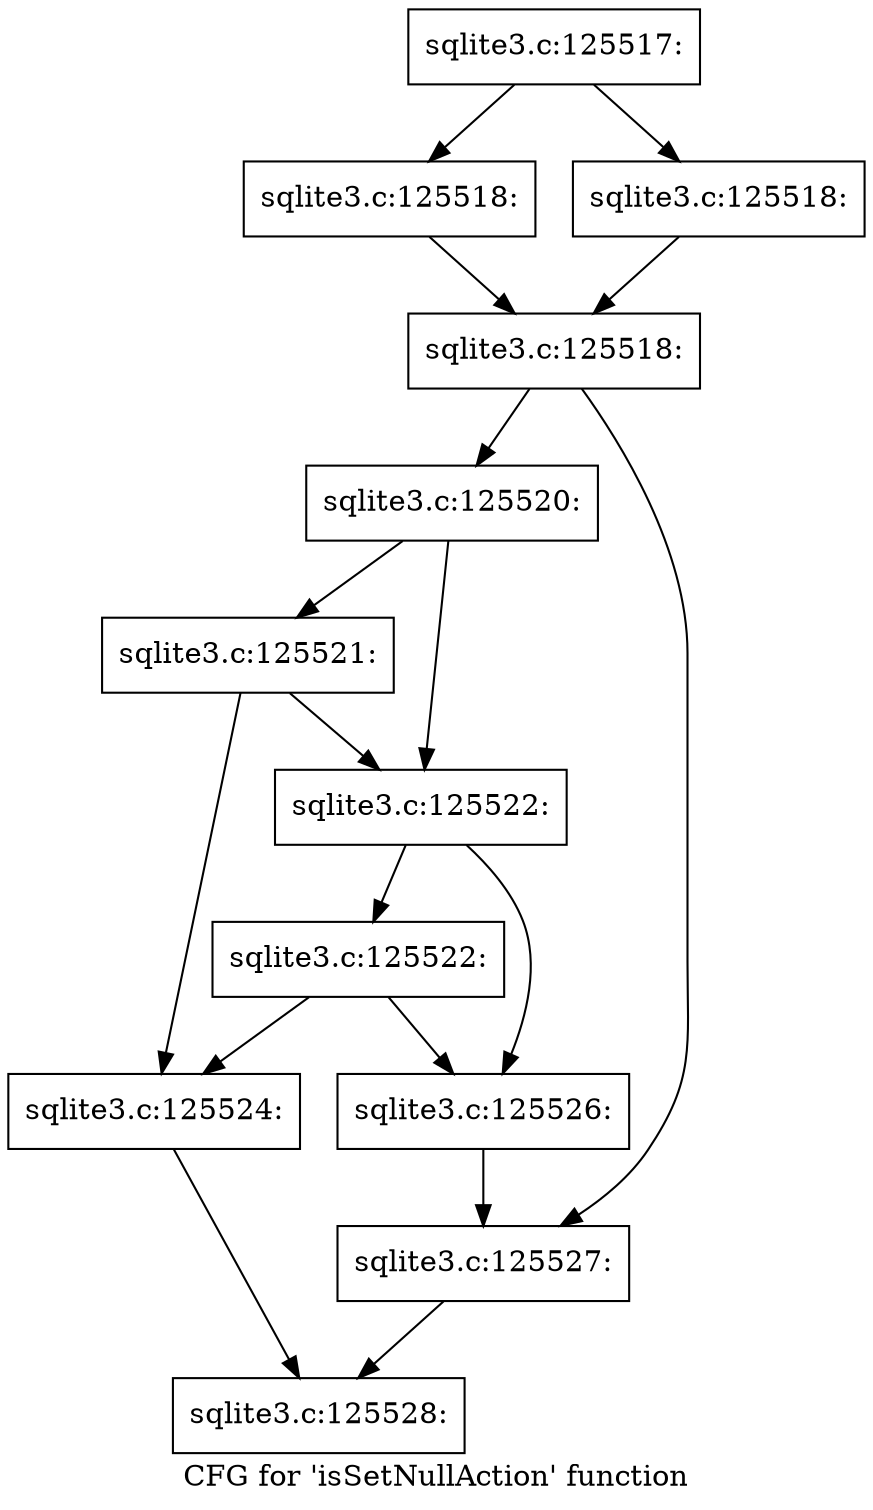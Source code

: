 digraph "CFG for 'isSetNullAction' function" {
	label="CFG for 'isSetNullAction' function";

	Node0x55c0f9dfb3b0 [shape=record,label="{sqlite3.c:125517:}"];
	Node0x55c0f9dfb3b0 -> Node0x55c0f9e0fb70;
	Node0x55c0f9dfb3b0 -> Node0x55c0f9dfb930;
	Node0x55c0f9e0fb70 [shape=record,label="{sqlite3.c:125518:}"];
	Node0x55c0f9e0fb70 -> Node0x55c0f9e10650;
	Node0x55c0f9dfb930 [shape=record,label="{sqlite3.c:125518:}"];
	Node0x55c0f9dfb930 -> Node0x55c0f9e10650;
	Node0x55c0f9e10650 [shape=record,label="{sqlite3.c:125518:}"];
	Node0x55c0f9e10650 -> Node0x55c0f9e10d40;
	Node0x55c0f9e10650 -> Node0x55c0f9e10d90;
	Node0x55c0f9e10d40 [shape=record,label="{sqlite3.c:125520:}"];
	Node0x55c0f9e10d40 -> Node0x55c0f9e11a30;
	Node0x55c0f9e10d40 -> Node0x55c0f9e119b0;
	Node0x55c0f9e11a30 [shape=record,label="{sqlite3.c:125521:}"];
	Node0x55c0f9e11a30 -> Node0x55c0f9e11910;
	Node0x55c0f9e11a30 -> Node0x55c0f9e119b0;
	Node0x55c0f9e119b0 [shape=record,label="{sqlite3.c:125522:}"];
	Node0x55c0f9e119b0 -> Node0x55c0f9e12520;
	Node0x55c0f9e119b0 -> Node0x55c0f9e11960;
	Node0x55c0f9e12520 [shape=record,label="{sqlite3.c:125522:}"];
	Node0x55c0f9e12520 -> Node0x55c0f9e11910;
	Node0x55c0f9e12520 -> Node0x55c0f9e11960;
	Node0x55c0f9e11910 [shape=record,label="{sqlite3.c:125524:}"];
	Node0x55c0f9e11910 -> Node0x55c0f9dfb530;
	Node0x55c0f9e11960 [shape=record,label="{sqlite3.c:125526:}"];
	Node0x55c0f9e11960 -> Node0x55c0f9e10d90;
	Node0x55c0f9e10d90 [shape=record,label="{sqlite3.c:125527:}"];
	Node0x55c0f9e10d90 -> Node0x55c0f9dfb530;
	Node0x55c0f9dfb530 [shape=record,label="{sqlite3.c:125528:}"];
}
